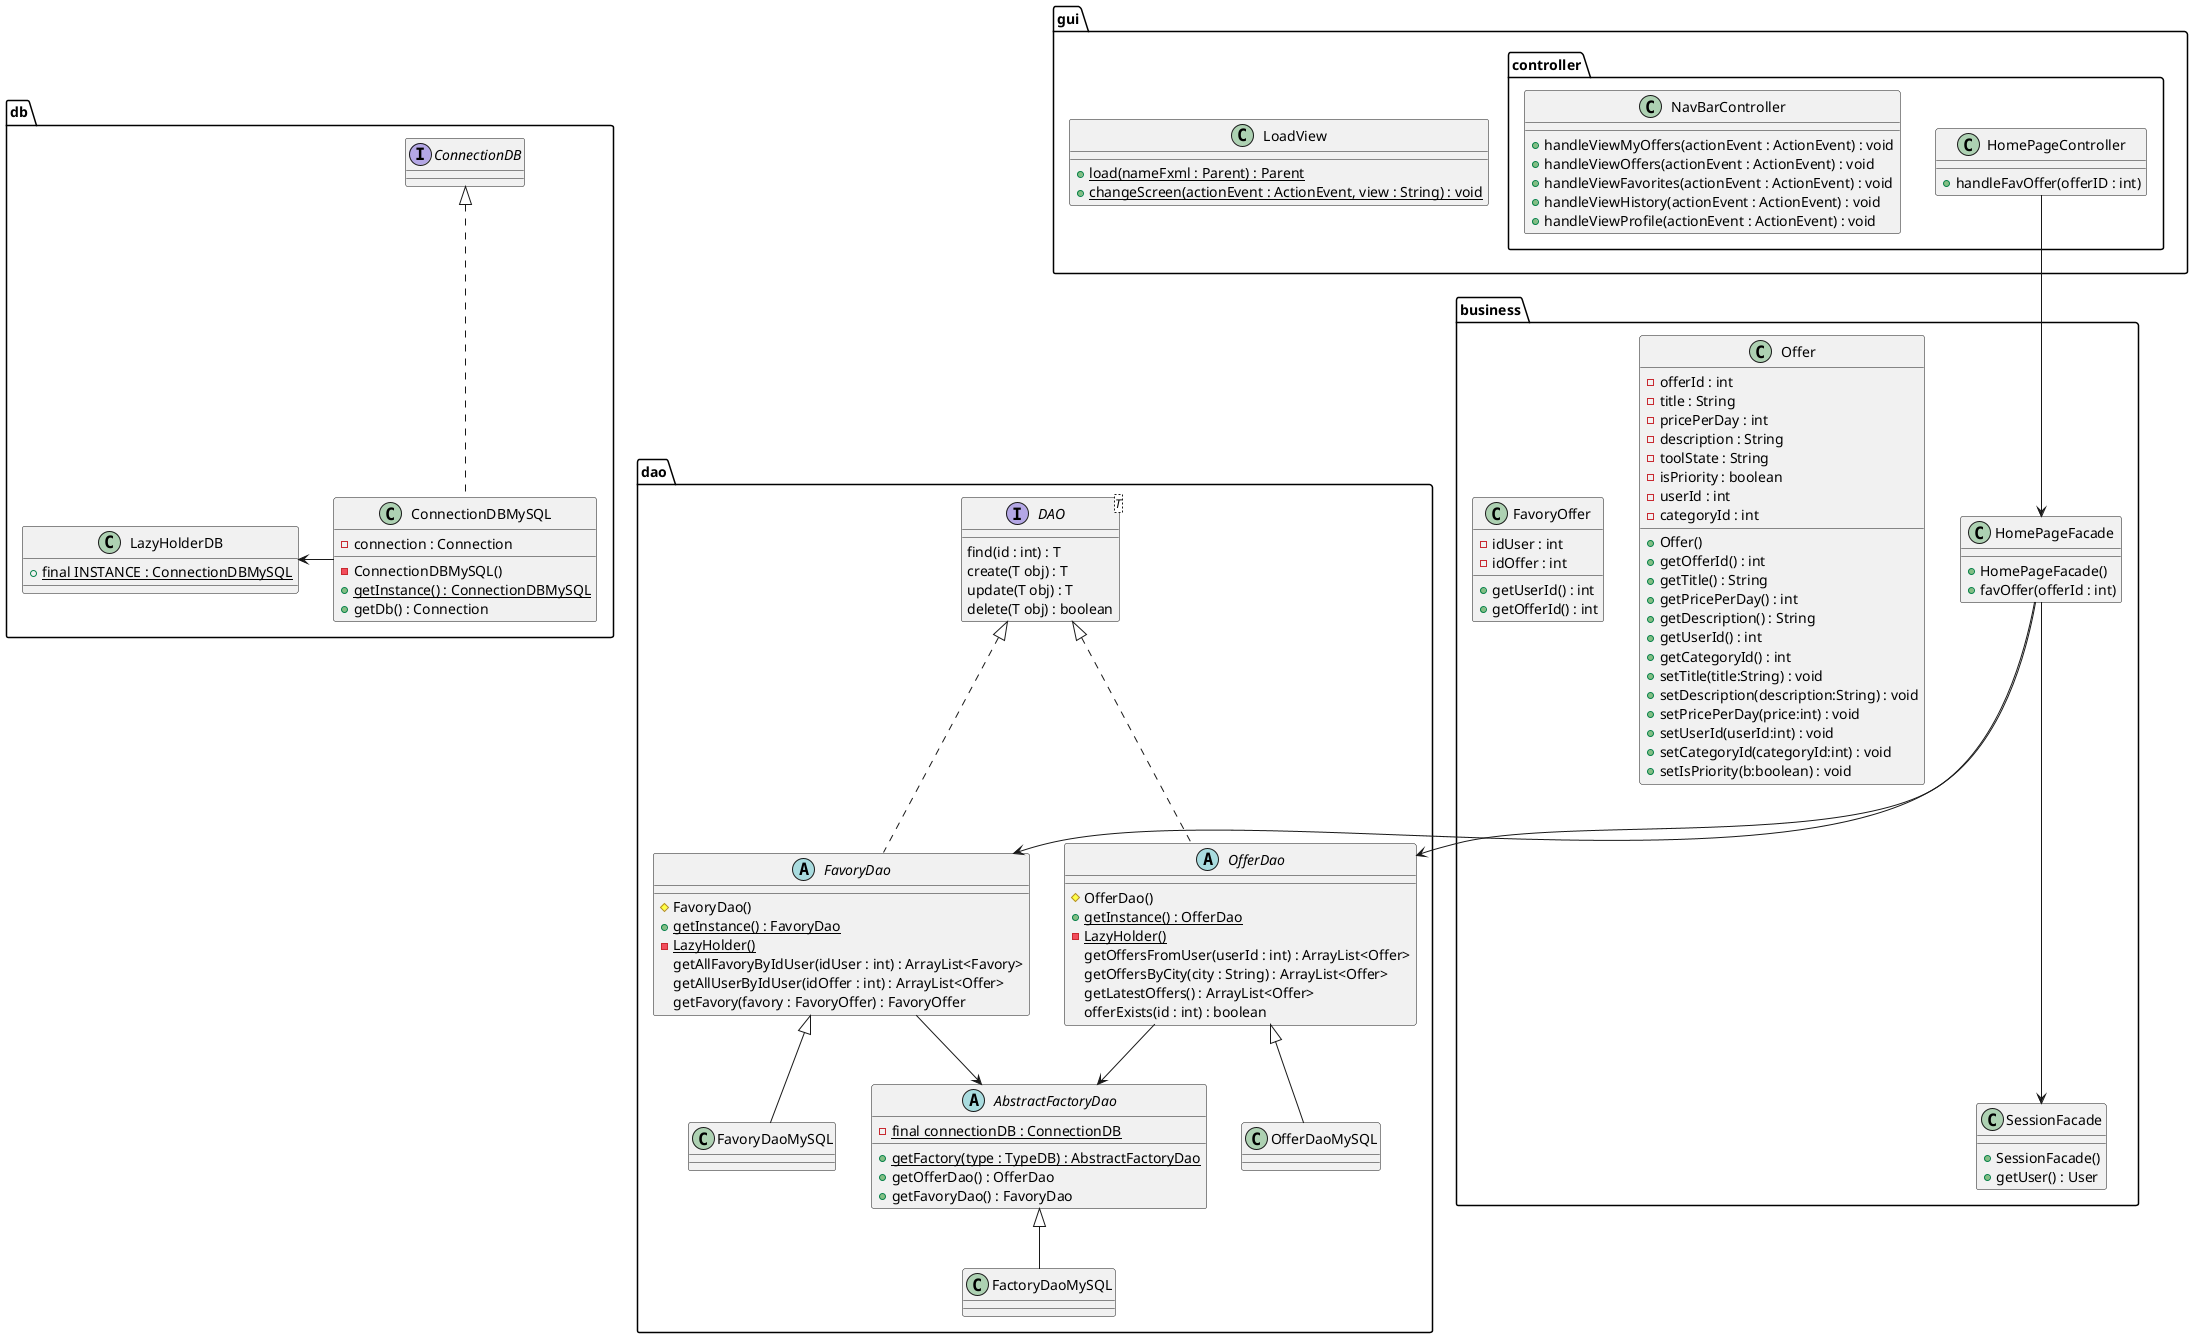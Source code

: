 @startuml

package dao {


    abstract OfferDao{
        # OfferDao()
        + {static} getInstance() : OfferDao
        - {static} LazyHolder()
        getOffersFromUser(userId : int) : ArrayList<Offer>
        getOffersByCity(city : String) : ArrayList<Offer>
        getLatestOffers() : ArrayList<Offer>
        offerExists(id : int) : boolean
    }
    class OfferDaoMySQL
    FactoryDaoMySQL -up-|> AbstractFactoryDao
    OfferDaoMySQL -up-|> OfferDao
    abstract FavoryDao{
        # FavoryDao()
        + {static} getInstance() : FavoryDao
        - {static} LazyHolder()
        getAllFavoryByIdUser(idUser : int) : ArrayList<Favory>
        getAllUserByIdUser(idOffer : int) : ArrayList<Offer>
        getFavory(favory : FavoryOffer) : FavoryOffer
    }
    class FavoryDaoMySQL
    FavoryDaoMySQL -up-|> FavoryDao

    interface DAO<T>{
        find(id : int) : T
        create(T obj) : T
        update(T obj) : T
        delete(T obj) : boolean
    }

    abstract AbstractFactoryDao{
        - {static} final connectionDB : ConnectionDB
        + {static} getFactory(type : TypeDB) : AbstractFactoryDao
        + getOfferDao() : OfferDao
        + getFavoryDao() : FavoryDao
    }

    class FactoryDaoMySQL{
    }


    DAO <|.. OfferDao
    DAO <|.. FavoryDao
}
package db{
    class ConnectionDBMySQL{
        - connection : Connection
        - ConnectionDBMySQL()
        + {static} getInstance() : ConnectionDBMySQL
        + getDb() : Connection
    }

    class LazyHolderDB{
        + {static} final INSTANCE : ConnectionDBMySQL
    }
    interface ConnectionDB
    ConnectionDBMySQL -Left-> LazyHolderDB
    ConnectionDBMySQL .up.|> ConnectionDB

}
package business{

    class Offer{
        -offerId : int
        -title : String
        -pricePerDay : int
        -description : String
        -toolState : String
        -isPriority : boolean
        -userId : int
        -categoryId : int
        + Offer()
        + getOfferId() : int
        + getTitle() : String
        + getPricePerDay() : int
        + getDescription() : String
        + getUserId() : int
        + getCategoryId() : int
        + setTitle(title:String) : void
        + setDescription(description:String) : void
        + setPricePerDay(price:int) : void
        + setUserId(userId:int) : void
        + setCategoryId(categoryId:int) : void
        + setIsPriority(b:boolean) : void
    }

    class FavoryOffer{
        - idUser : int
        - idOffer : int
        + getUserId() : int
        + getOfferId() : int
    }
    class SessionFacade{
        + SessionFacade()
        + getUser() : User
    }

    class HomePageFacade{
        + HomePageFacade()
        + favOffer(offerId : int)
    }


}

package gui{

    class LoadView{
        + {static} load(nameFxml : Parent) : Parent
        + {static} changeScreen(actionEvent : ActionEvent, view : String) : void
    }

    package controller{
        class HomePageController{
            + handleFavOffer(offerID : int)
        }
        class NavBarController{
            + handleViewMyOffers(actionEvent : ActionEvent) : void
            + handleViewOffers(actionEvent : ActionEvent) : void
            + handleViewFavorites(actionEvent : ActionEvent) : void
            + handleViewHistory(actionEvent : ActionEvent) : void
            + handleViewProfile(actionEvent : ActionEvent) : void
        }
    }
}
HomePageFacade <-Up- HomePageController
SessionFacade <--Up- HomePageFacade
HomePageFacade --> FavoryDao
HomePageFacade --> OfferDao
OfferDao --> AbstractFactoryDao
FavoryDao --> AbstractFactoryDao



@enduml